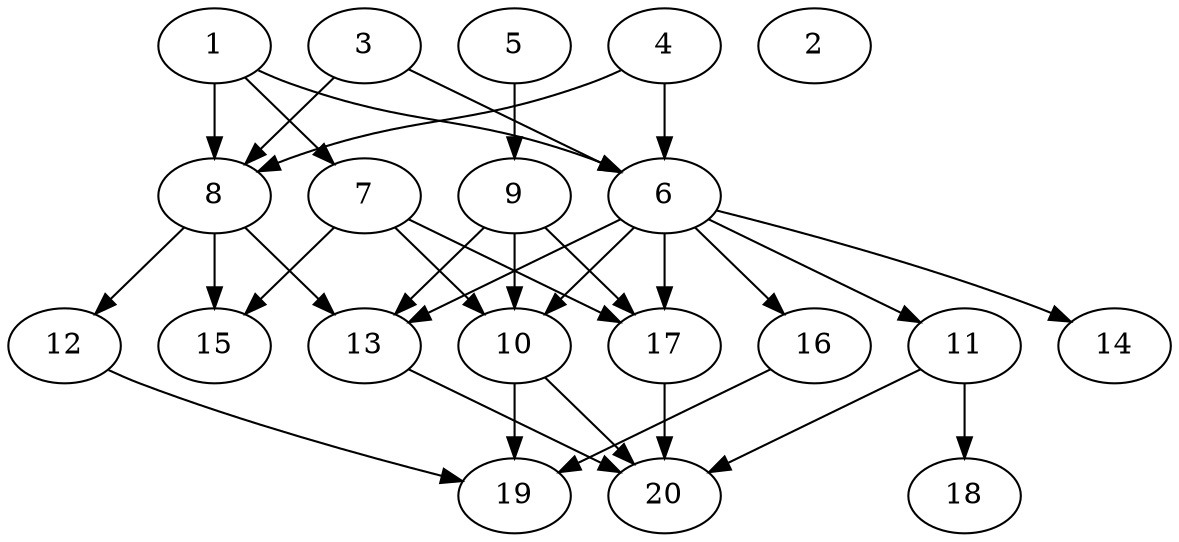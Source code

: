 // DAG automatically generated by daggen at Tue Jul 23 14:28:59 2019
// ./daggen --dot -n 20 --ccr 0.5 --fat 0.6 --regular 0.5 --density 0.7 --mindata 5242880 --maxdata 52428800 
digraph G {
  1 [size="54343680", alpha="0.08", expect_size="27171840"] 
  1 -> 6 [size ="27171840"]
  1 -> 7 [size ="27171840"]
  1 -> 8 [size ="27171840"]
  2 [size="88082432", alpha="0.07", expect_size="44041216"] 
  3 [size="51372032", alpha="0.02", expect_size="25686016"] 
  3 -> 6 [size ="25686016"]
  3 -> 8 [size ="25686016"]
  4 [size="22269952", alpha="0.16", expect_size="11134976"] 
  4 -> 6 [size ="11134976"]
  4 -> 8 [size ="11134976"]
  5 [size="102072320", alpha="0.10", expect_size="51036160"] 
  5 -> 9 [size ="51036160"]
  6 [size="26937344", alpha="0.12", expect_size="13468672"] 
  6 -> 10 [size ="13468672"]
  6 -> 11 [size ="13468672"]
  6 -> 13 [size ="13468672"]
  6 -> 14 [size ="13468672"]
  6 -> 16 [size ="13468672"]
  6 -> 17 [size ="13468672"]
  7 [size="55289856", alpha="0.16", expect_size="27644928"] 
  7 -> 10 [size ="27644928"]
  7 -> 15 [size ="27644928"]
  7 -> 17 [size ="27644928"]
  8 [size="61392896", alpha="0.03", expect_size="30696448"] 
  8 -> 12 [size ="30696448"]
  8 -> 13 [size ="30696448"]
  8 -> 15 [size ="30696448"]
  9 [size="13170688", alpha="0.06", expect_size="6585344"] 
  9 -> 10 [size ="6585344"]
  9 -> 13 [size ="6585344"]
  9 -> 17 [size ="6585344"]
  10 [size="59172864", alpha="0.05", expect_size="29586432"] 
  10 -> 19 [size ="29586432"]
  10 -> 20 [size ="29586432"]
  11 [size="87625728", alpha="0.01", expect_size="43812864"] 
  11 -> 18 [size ="43812864"]
  11 -> 20 [size ="43812864"]
  12 [size="29489152", alpha="0.02", expect_size="14744576"] 
  12 -> 19 [size ="14744576"]
  13 [size="63522816", alpha="0.17", expect_size="31761408"] 
  13 -> 20 [size ="31761408"]
  14 [size="72073216", alpha="0.11", expect_size="36036608"] 
  15 [size="51570688", alpha="0.17", expect_size="25785344"] 
  16 [size="99194880", alpha="0.11", expect_size="49597440"] 
  16 -> 19 [size ="49597440"]
  17 [size="59473920", alpha="0.06", expect_size="29736960"] 
  17 -> 20 [size ="29736960"]
  18 [size="42635264", alpha="0.14", expect_size="21317632"] 
  19 [size="58814464", alpha="0.16", expect_size="29407232"] 
  20 [size="88604672", alpha="0.04", expect_size="44302336"] 
}
